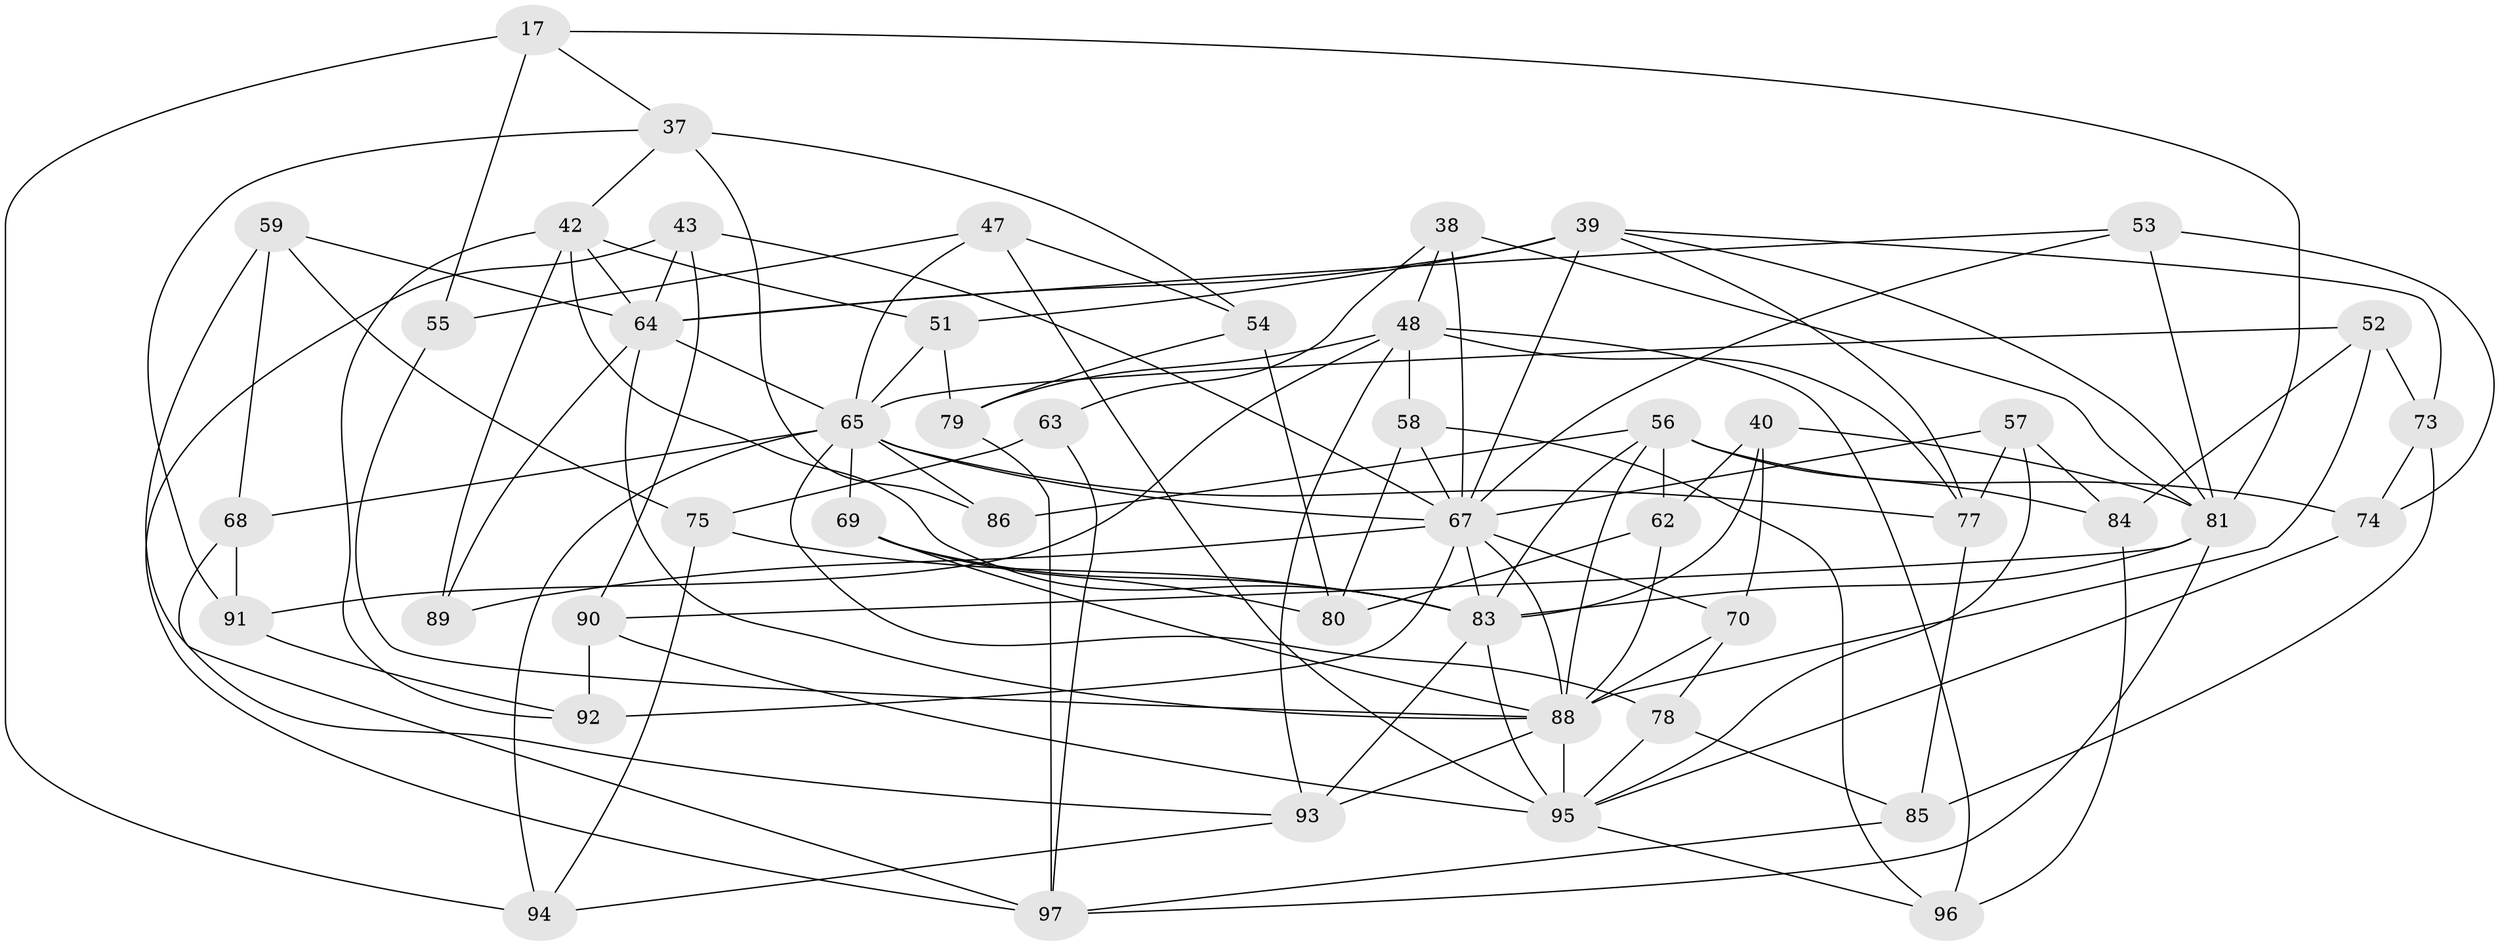 // original degree distribution, {4: 1.0}
// Generated by graph-tools (version 1.1) at 2025/56/03/09/25 04:56:41]
// undirected, 48 vertices, 120 edges
graph export_dot {
graph [start="1"]
  node [color=gray90,style=filled];
  17 [super="+4"];
  37 [super="+13"];
  38;
  39 [super="+25"];
  40;
  42 [super="+24"];
  43;
  47;
  48 [super="+3+41"];
  51;
  52;
  53;
  54;
  55;
  56 [super="+1+19"];
  57 [super="+5"];
  58 [super="+20"];
  59;
  62 [super="+21"];
  63;
  64 [super="+2+23+46"];
  65 [super="+22+49+33+34"];
  67 [super="+27+60"];
  68;
  69 [super="+66"];
  70;
  73;
  74;
  75;
  77 [super="+45"];
  78;
  79;
  80;
  81 [super="+11+35+50"];
  83 [super="+12+28+82+44"];
  84;
  85;
  86;
  88 [super="+8+18+31+87+61"];
  89;
  90;
  91;
  92;
  93 [super="+76"];
  94;
  95 [super="+71"];
  96 [super="+14"];
  97 [super="+32+72"];
  17 -- 55 [weight=2];
  17 -- 37;
  17 -- 94;
  17 -- 81 [weight=2];
  37 -- 86 [weight=2];
  37 -- 42;
  37 -- 54;
  37 -- 91;
  38 -- 48;
  38 -- 67;
  38 -- 63;
  38 -- 81;
  39 -- 73;
  39 -- 77;
  39 -- 67 [weight=2];
  39 -- 64 [weight=2];
  39 -- 81;
  39 -- 51;
  40 -- 62;
  40 -- 70;
  40 -- 81;
  40 -- 83;
  42 -- 64;
  42 -- 83 [weight=2];
  42 -- 51;
  42 -- 89 [weight=2];
  42 -- 92;
  43 -- 90;
  43 -- 97;
  43 -- 67;
  43 -- 64;
  47 -- 55;
  47 -- 54;
  47 -- 65;
  47 -- 95;
  48 -- 58;
  48 -- 91;
  48 -- 96 [weight=2];
  48 -- 79;
  48 -- 77;
  48 -- 93;
  51 -- 79;
  51 -- 65;
  52 -- 84;
  52 -- 73;
  52 -- 65;
  52 -- 88;
  53 -- 74;
  53 -- 64;
  53 -- 81;
  53 -- 67;
  54 -- 80;
  54 -- 79;
  55 -- 88;
  56 -- 62 [weight=3];
  56 -- 84;
  56 -- 83;
  56 -- 86;
  56 -- 88 [weight=3];
  56 -- 74;
  57 -- 84;
  57 -- 77 [weight=2];
  57 -- 95;
  57 -- 67 [weight=2];
  58 -- 80;
  58 -- 67 [weight=2];
  58 -- 96 [weight=2];
  59 -- 93;
  59 -- 75;
  59 -- 64;
  59 -- 68;
  62 -- 80;
  62 -- 88;
  63 -- 97 [weight=2];
  63 -- 75;
  64 -- 65;
  64 -- 88 [weight=2];
  64 -- 89;
  65 -- 94;
  65 -- 78;
  65 -- 77;
  65 -- 68;
  65 -- 67;
  65 -- 69 [weight=2];
  65 -- 86;
  67 -- 83 [weight=2];
  67 -- 92;
  67 -- 89;
  67 -- 70;
  67 -- 88;
  68 -- 91;
  68 -- 97;
  69 -- 88;
  69 -- 80;
  69 -- 83 [weight=2];
  70 -- 78;
  70 -- 88;
  73 -- 74;
  73 -- 85;
  74 -- 95;
  75 -- 94;
  75 -- 83;
  77 -- 85;
  78 -- 85;
  78 -- 95;
  79 -- 97;
  81 -- 97 [weight=2];
  81 -- 90;
  81 -- 83;
  83 -- 95;
  83 -- 93;
  84 -- 96;
  85 -- 97;
  88 -- 95 [weight=3];
  88 -- 93 [weight=2];
  90 -- 92;
  90 -- 95;
  91 -- 92;
  93 -- 94;
  95 -- 96;
}
